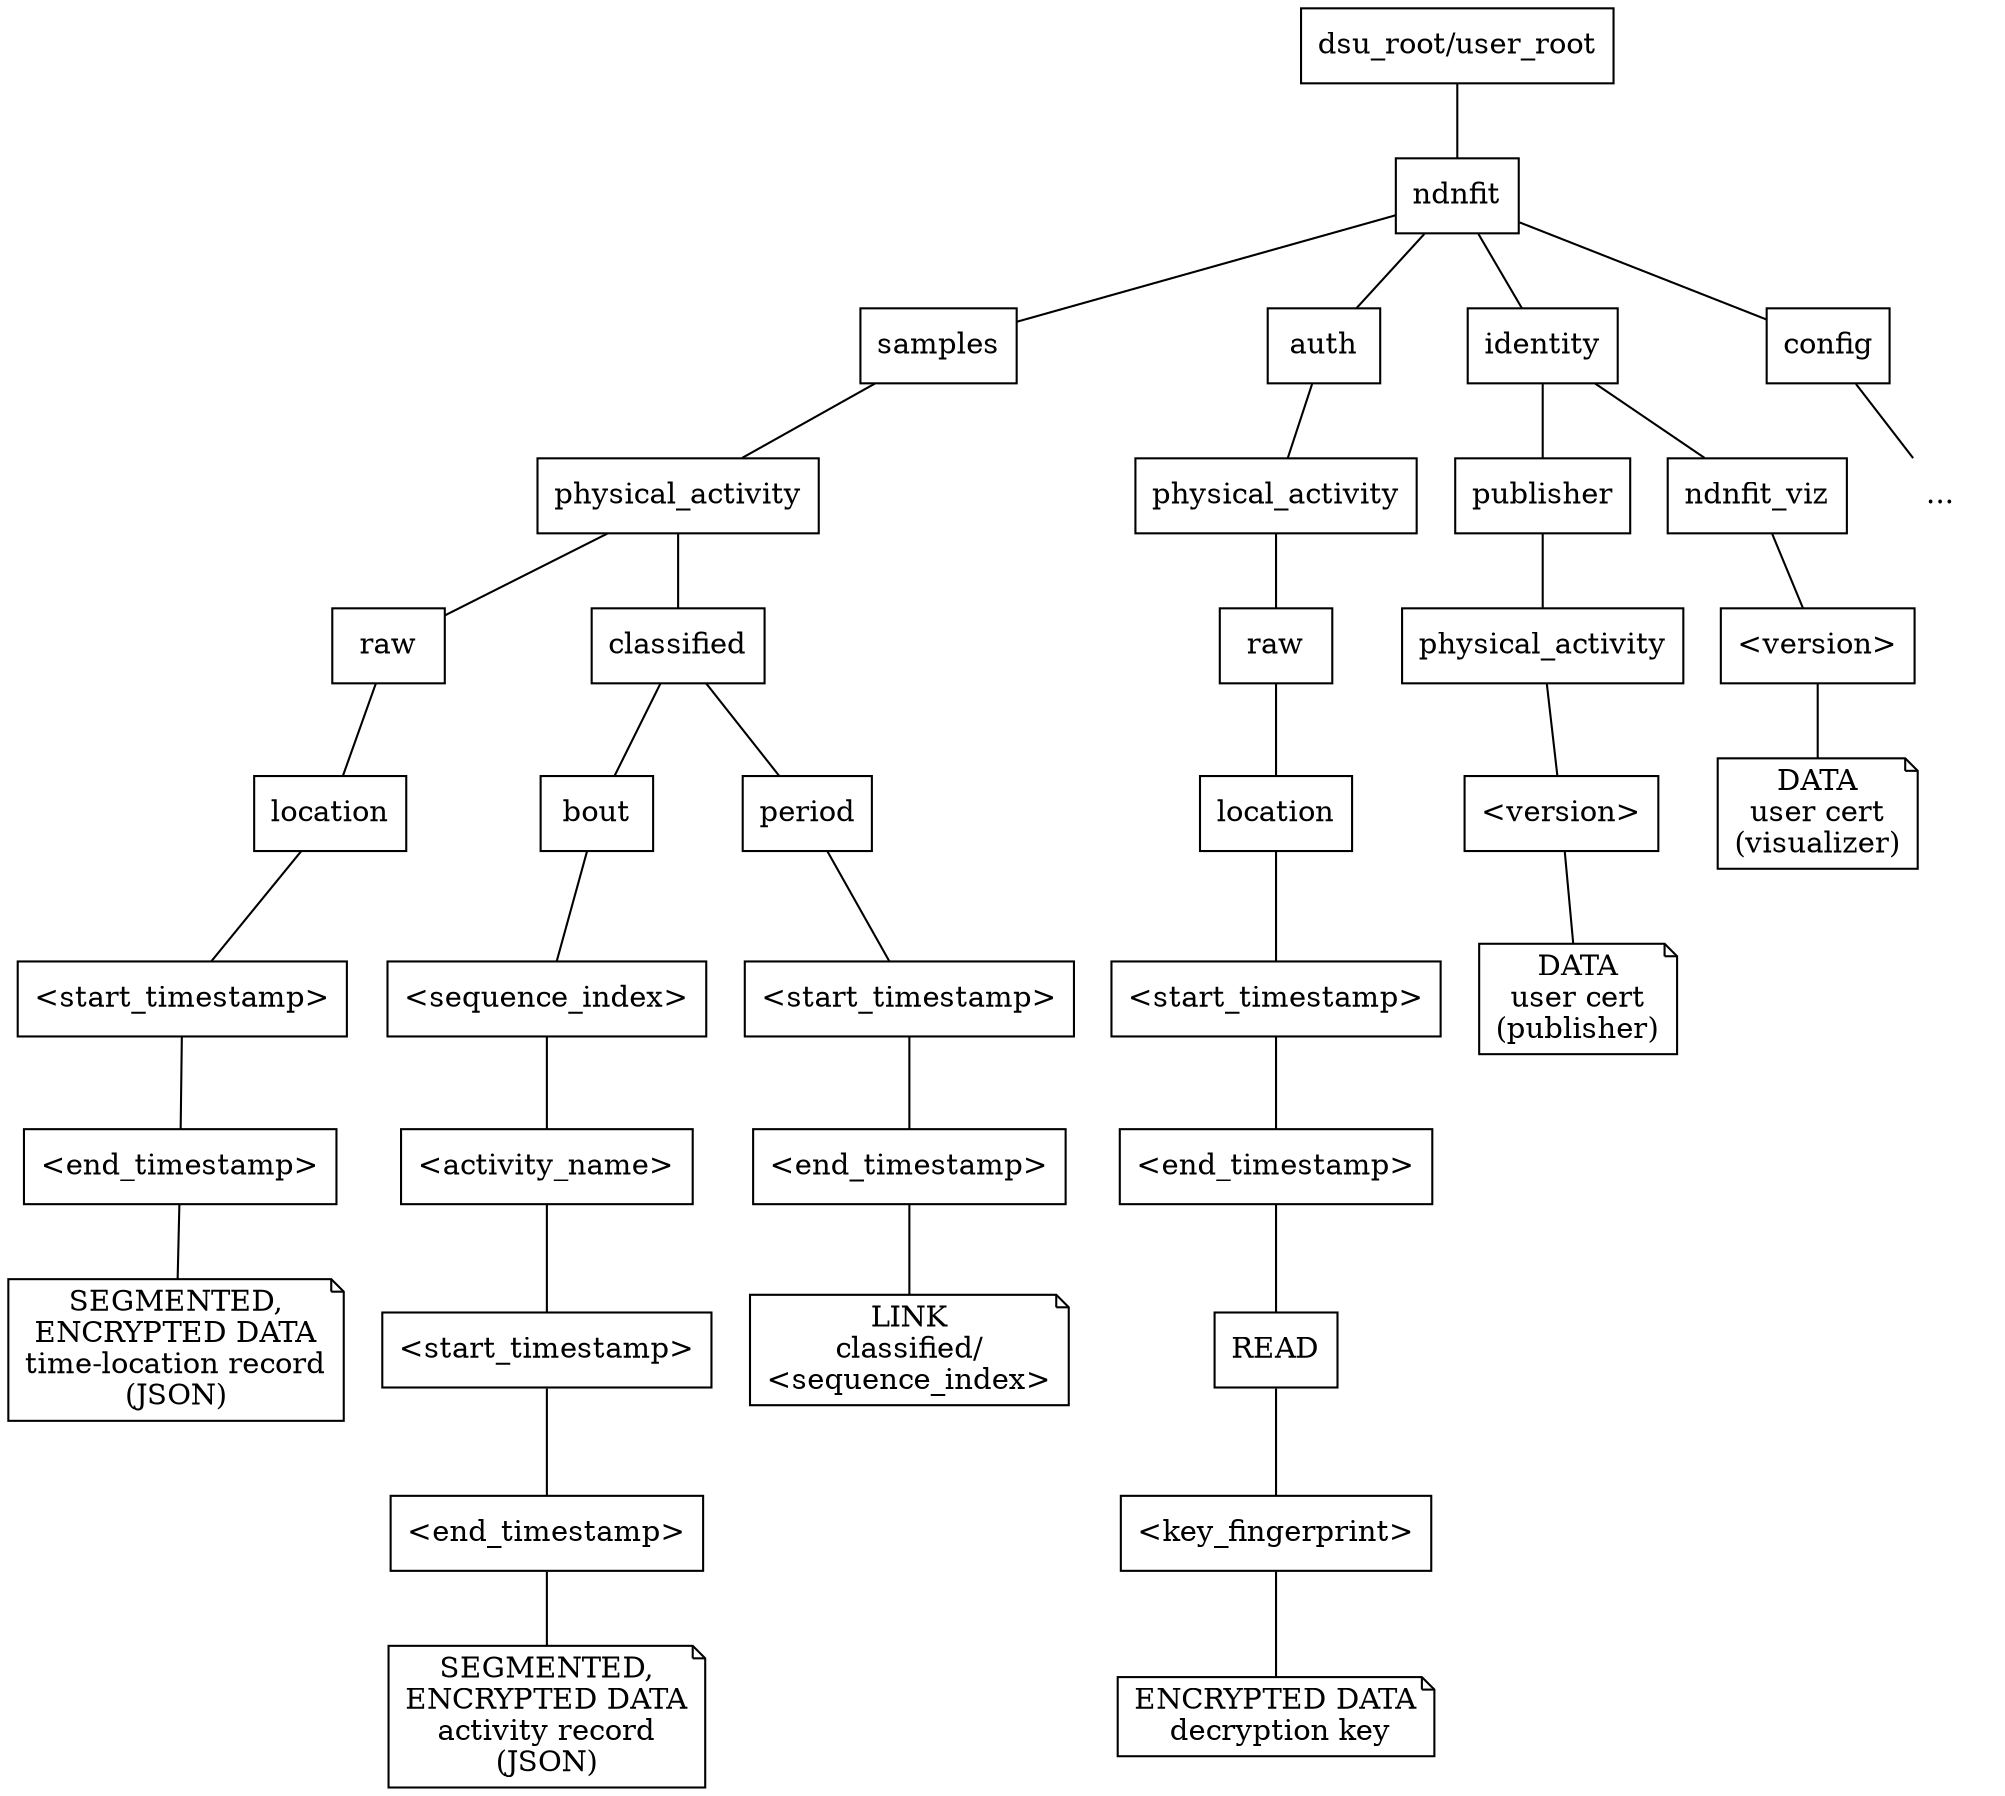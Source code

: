 graph top {

node [shape=box]; 

physical_activity_samples [label="physical_activity"];
physical_activity_auth [label="physical_activity"];

"dsu_root/user_root" -- ndnfit; 
ndnfit -- samples -- physical_activity_samples; 
ndnfit -- auth -- physical_activity_auth;
ndnfit -- identity;
ndnfit -- config -- config_ellipses;
config_ellipses [shape=plaintext,label="..."];


identity -- publisher -- physical_activity_cert -- physical_activity_cert_version-- user_cert;
identity -- ndnfit_viz -- ndnfit_viz_cert_version -- user_cert_2;
physical_activity_cert [label="physical_activity"];
physical_activity_cert_version [label="<version>"];
ndnfit_viz_cert_version [label="<version>"];
user_cert [shape=note, label="DATA\nuser cert\n(publisher)"];
user_cert_2 [shape=note, label="DATA\nuser cert\n(visualizer)"];

physical_activity_auth -- auth_raw -- auth_location -- auth_start_timestamp -- auth_end_timestamp -- READ --  <<key_fingerprint>> -- auth_data_reader; 

auth_raw [label="raw"];
auth_location [label="location"]; 
auth_start_timestamp [label="<start_timestamp>"];
auth_end_timestamp [label="<end_timestamp>"];


auth_data_reader [shape=note, label="ENCRYPTED DATA\n decryption key"]; 


physical_activity_samples -- raw -- location -- raw_start_timestamp -- raw_end_timestamp -- raw_data; 
raw_start_timestamp [label="<start_timestamp>"]; 
raw_end_timestamp [label="<end_timestamp>"]; 
raw_data [shape="note", label="SEGMENTED,\nENCRYPTED DATA\ntime-location record\n(JSON)"];

physical_activity_samples -- classified;
classified -- bout -- <<sequence_index>> -- <<activity_name>>; 
<<activity_name>> -- activity_start_timestamp -- activity_end_timestamp -- classified_data;
activity_start_timestamp [label="<start_timestamp>"];
activity_end_timestamp [label="<end_timestamp>"];
classified_data [shape="note", label="SEGMENTED,\nENCRYPTED DATA\nactivity record\n(JSON)"];

classified -- period -- classified_start_timestamp -- classified__end_timestamp -- classified_time_lookup; 
classified_start_timestamp [label="<start_timestamp>"];
classified__end_timestamp [label="<end_timestamp>"];
classified_time_lookup [shape=note, label="LINK\nclassified/\n<sequence_index>"]

}


